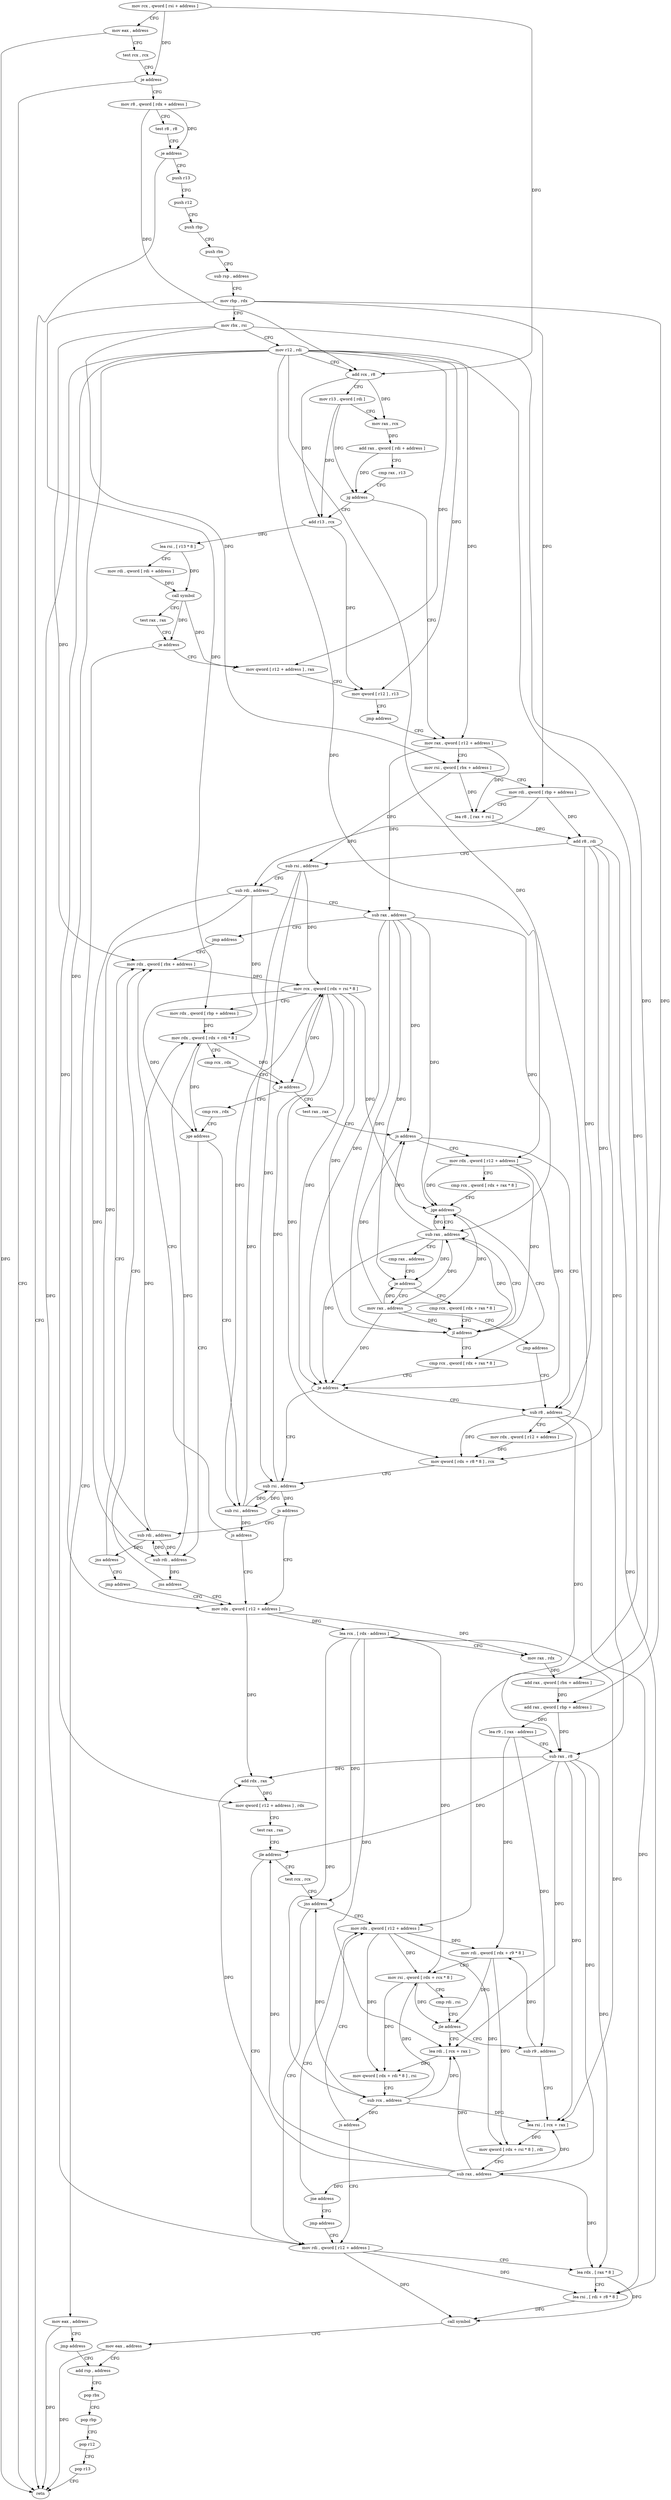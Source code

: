 digraph "func" {
"4325026" [label = "mov rcx , qword [ rsi + address ]" ]
"4325030" [label = "mov eax , address" ]
"4325035" [label = "test rcx , rcx" ]
"4325038" [label = "je address" ]
"4325357" [label = "retn" ]
"4325044" [label = "mov r8 , qword [ rdx + address ]" ]
"4325048" [label = "test r8 , r8" ]
"4325051" [label = "je address" ]
"4325057" [label = "push r13" ]
"4325059" [label = "push r12" ]
"4325061" [label = "push rbp" ]
"4325062" [label = "push rbx" ]
"4325063" [label = "sub rsp , address" ]
"4325067" [label = "mov rbp , rdx" ]
"4325070" [label = "mov rbx , rsi" ]
"4325073" [label = "mov r12 , rdi" ]
"4325076" [label = "add rcx , r8" ]
"4325079" [label = "mov r13 , qword [ rdi ]" ]
"4325082" [label = "mov rax , rcx" ]
"4325085" [label = "add rax , qword [ rdi + address ]" ]
"4325089" [label = "cmp rax , r13" ]
"4325092" [label = "jg address" ]
"4325128" [label = "add r13 , rcx" ]
"4325094" [label = "mov rax , qword [ r12 + address ]" ]
"4325131" [label = "lea rsi , [ r13 * 8 ]" ]
"4325139" [label = "mov rdi , qword [ rdi + address ]" ]
"4325143" [label = "call symbol" ]
"4325148" [label = "test rax , rax" ]
"4325151" [label = "je address" ]
"4325411" [label = "mov eax , address" ]
"4325157" [label = "mov qword [ r12 + address ] , rax" ]
"4325099" [label = "mov rsi , qword [ rbx + address ]" ]
"4325103" [label = "mov rdi , qword [ rbp + address ]" ]
"4325107" [label = "lea r8 , [ rax + rsi ]" ]
"4325111" [label = "add r8 , rdi" ]
"4325114" [label = "sub rsi , address" ]
"4325118" [label = "sub rdi , address" ]
"4325122" [label = "sub rax , address" ]
"4325126" [label = "jmp address" ]
"4325243" [label = "mov rdx , qword [ rbx + address ]" ]
"4325416" [label = "jmp address" ]
"4325347" [label = "add rsp , address" ]
"4325162" [label = "mov qword [ r12 ] , r13" ]
"4325166" [label = "jmp address" ]
"4325247" [label = "mov rcx , qword [ rdx + rsi * 8 ]" ]
"4325251" [label = "mov rdx , qword [ rbp + address ]" ]
"4325255" [label = "mov rdx , qword [ rdx + rdi * 8 ]" ]
"4325259" [label = "cmp rcx , rdx" ]
"4325262" [label = "je address" ]
"4325168" [label = "test rax , rax" ]
"4325264" [label = "cmp rcx , rdx" ]
"4325351" [label = "pop rbx" ]
"4325352" [label = "pop rbp" ]
"4325353" [label = "pop r12" ]
"4325355" [label = "pop r13" ]
"4325171" [label = "js address" ]
"4325210" [label = "sub r8 , address" ]
"4325173" [label = "mov rdx , qword [ r12 + address ]" ]
"4325267" [label = "jge address" ]
"4325237" [label = "sub rsi , address" ]
"4325269" [label = "sub rdi , address" ]
"4325214" [label = "mov rdx , qword [ r12 + address ]" ]
"4325219" [label = "mov qword [ rdx + r8 * 8 ] , rcx" ]
"4325223" [label = "sub rsi , address" ]
"4325178" [label = "cmp rcx , qword [ rdx + rax * 8 ]" ]
"4325182" [label = "jge address" ]
"4325204" [label = "cmp rcx , qword [ rdx + rax * 8 ]" ]
"4325184" [label = "sub rax , address" ]
"4325241" [label = "js address" ]
"4325275" [label = "mov rdx , qword [ r12 + address ]" ]
"4325273" [label = "jns address" ]
"4325280" [label = "lea rcx , [ rdx - address ]" ]
"4325284" [label = "mov rax , rdx" ]
"4325287" [label = "add rax , qword [ rbx + address ]" ]
"4325291" [label = "add rax , qword [ rbp + address ]" ]
"4325295" [label = "lea r9 , [ rax - address ]" ]
"4325299" [label = "sub rax , r8" ]
"4325302" [label = "add rdx , rax" ]
"4325305" [label = "mov qword [ r12 + address ] , rdx" ]
"4325310" [label = "test rax , rax" ]
"4325313" [label = "jle address" ]
"4325320" [label = "mov rdi , qword [ r12 + address ]" ]
"4325315" [label = "test rcx , rcx" ]
"4325229" [label = "sub rdi , address" ]
"4325233" [label = "jns address" ]
"4325235" [label = "jmp address" ]
"4325208" [label = "je address" ]
"4325188" [label = "cmp rax , address" ]
"4325192" [label = "je address" ]
"4325418" [label = "mov rax , address" ]
"4325198" [label = "cmp rcx , qword [ rdx + rax * 8 ]" ]
"4325325" [label = "lea rdx , [ rax * 8 ]" ]
"4325333" [label = "lea rsi , [ rdi + r8 * 8 ]" ]
"4325337" [label = "call symbol" ]
"4325342" [label = "mov eax , address" ]
"4325318" [label = "jns address" ]
"4325373" [label = "mov rdx , qword [ r12 + address ]" ]
"4325227" [label = "js address" ]
"4325425" [label = "jmp address" ]
"4325202" [label = "jl address" ]
"4325378" [label = "mov rdi , qword [ rdx + r9 * 8 ]" ]
"4325382" [label = "mov rsi , qword [ rdx + rcx * 8 ]" ]
"4325386" [label = "cmp rdi , rsi" ]
"4325389" [label = "jle address" ]
"4325359" [label = "lea rdi , [ rcx + rax ]" ]
"4325391" [label = "sub r9 , address" ]
"4325363" [label = "mov qword [ rdx + rdi * 8 ] , rsi" ]
"4325367" [label = "sub rcx , address" ]
"4325371" [label = "js address" ]
"4325395" [label = "lea rsi , [ rcx + rax ]" ]
"4325399" [label = "mov qword [ rdx + rsi * 8 ] , rdi" ]
"4325403" [label = "sub rax , address" ]
"4325407" [label = "jne address" ]
"4325409" [label = "jmp address" ]
"4325026" -> "4325030" [ label = "CFG" ]
"4325026" -> "4325038" [ label = "DFG" ]
"4325026" -> "4325076" [ label = "DFG" ]
"4325030" -> "4325035" [ label = "CFG" ]
"4325030" -> "4325357" [ label = "DFG" ]
"4325035" -> "4325038" [ label = "CFG" ]
"4325038" -> "4325357" [ label = "CFG" ]
"4325038" -> "4325044" [ label = "CFG" ]
"4325044" -> "4325048" [ label = "CFG" ]
"4325044" -> "4325051" [ label = "DFG" ]
"4325044" -> "4325076" [ label = "DFG" ]
"4325048" -> "4325051" [ label = "CFG" ]
"4325051" -> "4325357" [ label = "CFG" ]
"4325051" -> "4325057" [ label = "CFG" ]
"4325057" -> "4325059" [ label = "CFG" ]
"4325059" -> "4325061" [ label = "CFG" ]
"4325061" -> "4325062" [ label = "CFG" ]
"4325062" -> "4325063" [ label = "CFG" ]
"4325063" -> "4325067" [ label = "CFG" ]
"4325067" -> "4325070" [ label = "CFG" ]
"4325067" -> "4325103" [ label = "DFG" ]
"4325067" -> "4325251" [ label = "DFG" ]
"4325067" -> "4325291" [ label = "DFG" ]
"4325070" -> "4325073" [ label = "CFG" ]
"4325070" -> "4325099" [ label = "DFG" ]
"4325070" -> "4325243" [ label = "DFG" ]
"4325070" -> "4325287" [ label = "DFG" ]
"4325073" -> "4325076" [ label = "CFG" ]
"4325073" -> "4325094" [ label = "DFG" ]
"4325073" -> "4325157" [ label = "DFG" ]
"4325073" -> "4325162" [ label = "DFG" ]
"4325073" -> "4325214" [ label = "DFG" ]
"4325073" -> "4325173" [ label = "DFG" ]
"4325073" -> "4325275" [ label = "DFG" ]
"4325073" -> "4325305" [ label = "DFG" ]
"4325073" -> "4325320" [ label = "DFG" ]
"4325073" -> "4325373" [ label = "DFG" ]
"4325076" -> "4325079" [ label = "CFG" ]
"4325076" -> "4325082" [ label = "DFG" ]
"4325076" -> "4325128" [ label = "DFG" ]
"4325079" -> "4325082" [ label = "CFG" ]
"4325079" -> "4325092" [ label = "DFG" ]
"4325079" -> "4325128" [ label = "DFG" ]
"4325082" -> "4325085" [ label = "DFG" ]
"4325085" -> "4325089" [ label = "CFG" ]
"4325085" -> "4325092" [ label = "DFG" ]
"4325089" -> "4325092" [ label = "CFG" ]
"4325092" -> "4325128" [ label = "CFG" ]
"4325092" -> "4325094" [ label = "CFG" ]
"4325128" -> "4325131" [ label = "DFG" ]
"4325128" -> "4325162" [ label = "DFG" ]
"4325094" -> "4325099" [ label = "CFG" ]
"4325094" -> "4325107" [ label = "DFG" ]
"4325094" -> "4325122" [ label = "DFG" ]
"4325131" -> "4325139" [ label = "CFG" ]
"4325131" -> "4325143" [ label = "DFG" ]
"4325139" -> "4325143" [ label = "DFG" ]
"4325143" -> "4325148" [ label = "CFG" ]
"4325143" -> "4325151" [ label = "DFG" ]
"4325143" -> "4325157" [ label = "DFG" ]
"4325148" -> "4325151" [ label = "CFG" ]
"4325151" -> "4325411" [ label = "CFG" ]
"4325151" -> "4325157" [ label = "CFG" ]
"4325411" -> "4325416" [ label = "CFG" ]
"4325411" -> "4325357" [ label = "DFG" ]
"4325157" -> "4325162" [ label = "CFG" ]
"4325099" -> "4325103" [ label = "CFG" ]
"4325099" -> "4325107" [ label = "DFG" ]
"4325099" -> "4325114" [ label = "DFG" ]
"4325103" -> "4325107" [ label = "CFG" ]
"4325103" -> "4325111" [ label = "DFG" ]
"4325103" -> "4325118" [ label = "DFG" ]
"4325107" -> "4325111" [ label = "DFG" ]
"4325111" -> "4325114" [ label = "CFG" ]
"4325111" -> "4325210" [ label = "DFG" ]
"4325111" -> "4325219" [ label = "DFG" ]
"4325111" -> "4325299" [ label = "DFG" ]
"4325111" -> "4325333" [ label = "DFG" ]
"4325114" -> "4325118" [ label = "CFG" ]
"4325114" -> "4325247" [ label = "DFG" ]
"4325114" -> "4325237" [ label = "DFG" ]
"4325114" -> "4325223" [ label = "DFG" ]
"4325118" -> "4325122" [ label = "CFG" ]
"4325118" -> "4325255" [ label = "DFG" ]
"4325118" -> "4325269" [ label = "DFG" ]
"4325118" -> "4325229" [ label = "DFG" ]
"4325122" -> "4325126" [ label = "CFG" ]
"4325122" -> "4325171" [ label = "DFG" ]
"4325122" -> "4325182" [ label = "DFG" ]
"4325122" -> "4325208" [ label = "DFG" ]
"4325122" -> "4325184" [ label = "DFG" ]
"4325122" -> "4325192" [ label = "DFG" ]
"4325122" -> "4325202" [ label = "DFG" ]
"4325126" -> "4325243" [ label = "CFG" ]
"4325243" -> "4325247" [ label = "DFG" ]
"4325416" -> "4325347" [ label = "CFG" ]
"4325347" -> "4325351" [ label = "CFG" ]
"4325162" -> "4325166" [ label = "CFG" ]
"4325166" -> "4325094" [ label = "CFG" ]
"4325247" -> "4325251" [ label = "CFG" ]
"4325247" -> "4325262" [ label = "DFG" ]
"4325247" -> "4325267" [ label = "DFG" ]
"4325247" -> "4325219" [ label = "DFG" ]
"4325247" -> "4325182" [ label = "DFG" ]
"4325247" -> "4325208" [ label = "DFG" ]
"4325247" -> "4325202" [ label = "DFG" ]
"4325251" -> "4325255" [ label = "DFG" ]
"4325255" -> "4325259" [ label = "CFG" ]
"4325255" -> "4325262" [ label = "DFG" ]
"4325255" -> "4325267" [ label = "DFG" ]
"4325259" -> "4325262" [ label = "CFG" ]
"4325262" -> "4325168" [ label = "CFG" ]
"4325262" -> "4325264" [ label = "CFG" ]
"4325168" -> "4325171" [ label = "CFG" ]
"4325264" -> "4325267" [ label = "CFG" ]
"4325351" -> "4325352" [ label = "CFG" ]
"4325352" -> "4325353" [ label = "CFG" ]
"4325353" -> "4325355" [ label = "CFG" ]
"4325355" -> "4325357" [ label = "CFG" ]
"4325171" -> "4325210" [ label = "CFG" ]
"4325171" -> "4325173" [ label = "CFG" ]
"4325210" -> "4325214" [ label = "CFG" ]
"4325210" -> "4325219" [ label = "DFG" ]
"4325210" -> "4325299" [ label = "DFG" ]
"4325210" -> "4325333" [ label = "DFG" ]
"4325173" -> "4325178" [ label = "CFG" ]
"4325173" -> "4325182" [ label = "DFG" ]
"4325173" -> "4325208" [ label = "DFG" ]
"4325173" -> "4325202" [ label = "DFG" ]
"4325267" -> "4325237" [ label = "CFG" ]
"4325267" -> "4325269" [ label = "CFG" ]
"4325237" -> "4325241" [ label = "DFG" ]
"4325237" -> "4325247" [ label = "DFG" ]
"4325237" -> "4325223" [ label = "DFG" ]
"4325269" -> "4325273" [ label = "DFG" ]
"4325269" -> "4325255" [ label = "DFG" ]
"4325269" -> "4325229" [ label = "DFG" ]
"4325214" -> "4325219" [ label = "DFG" ]
"4325219" -> "4325223" [ label = "CFG" ]
"4325223" -> "4325227" [ label = "DFG" ]
"4325223" -> "4325247" [ label = "DFG" ]
"4325223" -> "4325237" [ label = "DFG" ]
"4325178" -> "4325182" [ label = "CFG" ]
"4325182" -> "4325204" [ label = "CFG" ]
"4325182" -> "4325184" [ label = "CFG" ]
"4325204" -> "4325208" [ label = "CFG" ]
"4325184" -> "4325188" [ label = "CFG" ]
"4325184" -> "4325171" [ label = "DFG" ]
"4325184" -> "4325182" [ label = "DFG" ]
"4325184" -> "4325208" [ label = "DFG" ]
"4325184" -> "4325192" [ label = "DFG" ]
"4325184" -> "4325202" [ label = "DFG" ]
"4325241" -> "4325275" [ label = "CFG" ]
"4325241" -> "4325243" [ label = "CFG" ]
"4325275" -> "4325280" [ label = "DFG" ]
"4325275" -> "4325284" [ label = "DFG" ]
"4325275" -> "4325302" [ label = "DFG" ]
"4325273" -> "4325243" [ label = "CFG" ]
"4325273" -> "4325275" [ label = "CFG" ]
"4325280" -> "4325284" [ label = "CFG" ]
"4325280" -> "4325318" [ label = "DFG" ]
"4325280" -> "4325382" [ label = "DFG" ]
"4325280" -> "4325359" [ label = "DFG" ]
"4325280" -> "4325367" [ label = "DFG" ]
"4325280" -> "4325395" [ label = "DFG" ]
"4325284" -> "4325287" [ label = "DFG" ]
"4325287" -> "4325291" [ label = "DFG" ]
"4325291" -> "4325295" [ label = "DFG" ]
"4325291" -> "4325299" [ label = "DFG" ]
"4325295" -> "4325299" [ label = "CFG" ]
"4325295" -> "4325378" [ label = "DFG" ]
"4325295" -> "4325391" [ label = "DFG" ]
"4325299" -> "4325302" [ label = "DFG" ]
"4325299" -> "4325313" [ label = "DFG" ]
"4325299" -> "4325325" [ label = "DFG" ]
"4325299" -> "4325359" [ label = "DFG" ]
"4325299" -> "4325395" [ label = "DFG" ]
"4325299" -> "4325403" [ label = "DFG" ]
"4325302" -> "4325305" [ label = "DFG" ]
"4325305" -> "4325310" [ label = "CFG" ]
"4325310" -> "4325313" [ label = "CFG" ]
"4325313" -> "4325320" [ label = "CFG" ]
"4325313" -> "4325315" [ label = "CFG" ]
"4325320" -> "4325325" [ label = "CFG" ]
"4325320" -> "4325333" [ label = "DFG" ]
"4325320" -> "4325337" [ label = "DFG" ]
"4325315" -> "4325318" [ label = "CFG" ]
"4325229" -> "4325233" [ label = "DFG" ]
"4325229" -> "4325255" [ label = "DFG" ]
"4325229" -> "4325269" [ label = "DFG" ]
"4325233" -> "4325243" [ label = "CFG" ]
"4325233" -> "4325235" [ label = "CFG" ]
"4325235" -> "4325275" [ label = "CFG" ]
"4325208" -> "4325223" [ label = "CFG" ]
"4325208" -> "4325210" [ label = "CFG" ]
"4325188" -> "4325192" [ label = "CFG" ]
"4325192" -> "4325418" [ label = "CFG" ]
"4325192" -> "4325198" [ label = "CFG" ]
"4325418" -> "4325425" [ label = "CFG" ]
"4325418" -> "4325171" [ label = "DFG" ]
"4325418" -> "4325182" [ label = "DFG" ]
"4325418" -> "4325208" [ label = "DFG" ]
"4325418" -> "4325184" [ label = "DFG" ]
"4325418" -> "4325192" [ label = "DFG" ]
"4325418" -> "4325202" [ label = "DFG" ]
"4325198" -> "4325202" [ label = "CFG" ]
"4325325" -> "4325333" [ label = "CFG" ]
"4325325" -> "4325337" [ label = "DFG" ]
"4325333" -> "4325337" [ label = "DFG" ]
"4325337" -> "4325342" [ label = "CFG" ]
"4325342" -> "4325347" [ label = "CFG" ]
"4325342" -> "4325357" [ label = "DFG" ]
"4325318" -> "4325373" [ label = "CFG" ]
"4325318" -> "4325320" [ label = "CFG" ]
"4325373" -> "4325378" [ label = "DFG" ]
"4325373" -> "4325382" [ label = "DFG" ]
"4325373" -> "4325363" [ label = "DFG" ]
"4325373" -> "4325399" [ label = "DFG" ]
"4325227" -> "4325275" [ label = "CFG" ]
"4325227" -> "4325229" [ label = "CFG" ]
"4325425" -> "4325210" [ label = "CFG" ]
"4325202" -> "4325184" [ label = "CFG" ]
"4325202" -> "4325204" [ label = "CFG" ]
"4325378" -> "4325382" [ label = "CFG" ]
"4325378" -> "4325389" [ label = "DFG" ]
"4325378" -> "4325399" [ label = "DFG" ]
"4325382" -> "4325386" [ label = "CFG" ]
"4325382" -> "4325389" [ label = "DFG" ]
"4325382" -> "4325363" [ label = "DFG" ]
"4325386" -> "4325389" [ label = "CFG" ]
"4325389" -> "4325359" [ label = "CFG" ]
"4325389" -> "4325391" [ label = "CFG" ]
"4325359" -> "4325363" [ label = "DFG" ]
"4325391" -> "4325395" [ label = "CFG" ]
"4325391" -> "4325378" [ label = "DFG" ]
"4325363" -> "4325367" [ label = "CFG" ]
"4325367" -> "4325371" [ label = "DFG" ]
"4325367" -> "4325318" [ label = "DFG" ]
"4325367" -> "4325382" [ label = "DFG" ]
"4325367" -> "4325359" [ label = "DFG" ]
"4325367" -> "4325395" [ label = "DFG" ]
"4325371" -> "4325320" [ label = "CFG" ]
"4325371" -> "4325373" [ label = "CFG" ]
"4325395" -> "4325399" [ label = "DFG" ]
"4325399" -> "4325403" [ label = "CFG" ]
"4325403" -> "4325407" [ label = "DFG" ]
"4325403" -> "4325302" [ label = "DFG" ]
"4325403" -> "4325313" [ label = "DFG" ]
"4325403" -> "4325325" [ label = "DFG" ]
"4325403" -> "4325359" [ label = "DFG" ]
"4325403" -> "4325395" [ label = "DFG" ]
"4325407" -> "4325373" [ label = "CFG" ]
"4325407" -> "4325409" [ label = "CFG" ]
"4325409" -> "4325320" [ label = "CFG" ]
}
